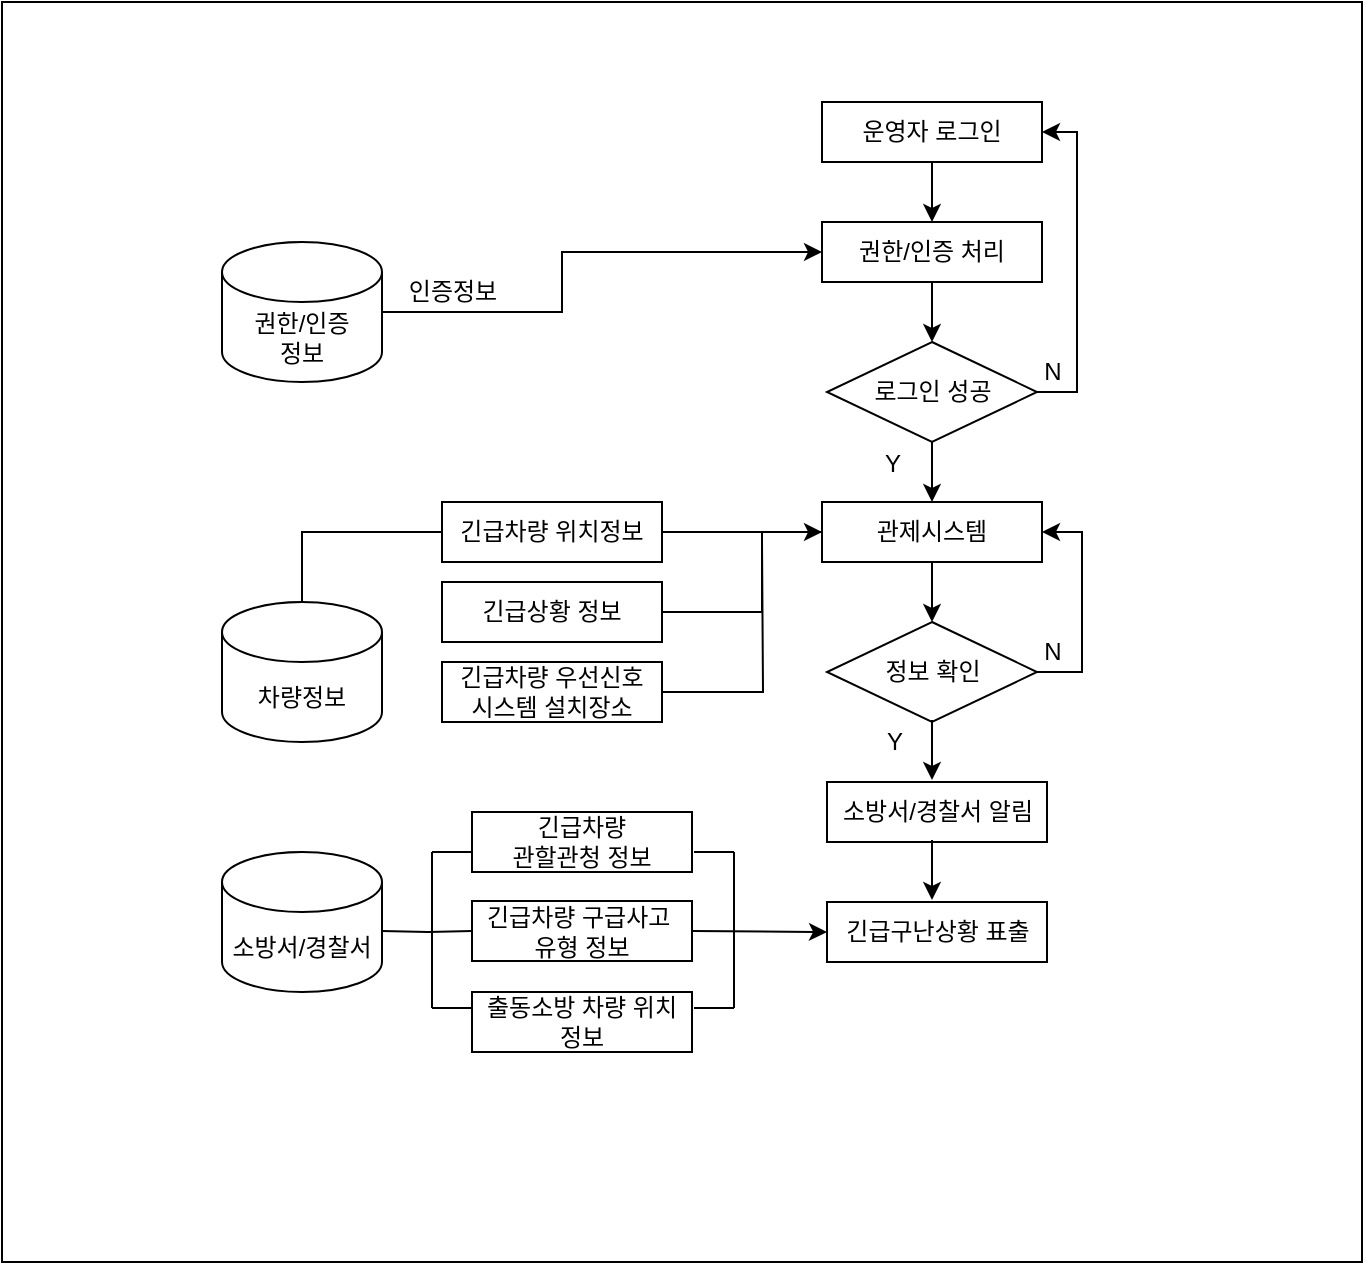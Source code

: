 <mxfile version="20.6.0" type="github">
  <diagram id="C5RBs43oDa-KdzZeNtuy" name="Page-1">
    <mxGraphModel dx="1747" dy="504" grid="1" gridSize="10" guides="1" tooltips="1" connect="1" arrows="1" fold="1" page="1" pageScale="1" pageWidth="827" pageHeight="1169" math="0" shadow="0">
      <root>
        <mxCell id="WIyWlLk6GJQsqaUBKTNV-0" />
        <mxCell id="WIyWlLk6GJQsqaUBKTNV-1" parent="WIyWlLk6GJQsqaUBKTNV-0" />
        <mxCell id="dXCsXWzUOnE5lSZDAf7W-0" value="" style="rounded=0;whiteSpace=wrap;html=1;" parent="WIyWlLk6GJQsqaUBKTNV-1" vertex="1">
          <mxGeometry x="-140" y="70" width="680" height="630" as="geometry" />
        </mxCell>
        <mxCell id="dXCsXWzUOnE5lSZDAf7W-1" value="권한/인증&lt;br&gt;정보" style="shape=cylinder3;whiteSpace=wrap;html=1;boundedLbl=1;backgroundOutline=1;size=15;" parent="WIyWlLk6GJQsqaUBKTNV-1" vertex="1">
          <mxGeometry x="-30" y="190" width="80" height="70" as="geometry" />
        </mxCell>
        <mxCell id="dXCsXWzUOnE5lSZDAf7W-2" value="운영자 로그인" style="rounded=0;whiteSpace=wrap;html=1;" parent="WIyWlLk6GJQsqaUBKTNV-1" vertex="1">
          <mxGeometry x="270" y="120" width="110" height="30" as="geometry" />
        </mxCell>
        <mxCell id="dXCsXWzUOnE5lSZDAf7W-3" value="권한/인증 처리" style="rounded=0;whiteSpace=wrap;html=1;" parent="WIyWlLk6GJQsqaUBKTNV-1" vertex="1">
          <mxGeometry x="270" y="180" width="110" height="30" as="geometry" />
        </mxCell>
        <mxCell id="dXCsXWzUOnE5lSZDAf7W-13" value="" style="edgeStyle=orthogonalEdgeStyle;rounded=0;orthogonalLoop=1;jettySize=auto;html=1;entryX=1;entryY=0.5;entryDx=0;entryDy=0;exitX=1;exitY=0.5;exitDx=0;exitDy=0;" parent="WIyWlLk6GJQsqaUBKTNV-1" source="dXCsXWzUOnE5lSZDAf7W-4" target="dXCsXWzUOnE5lSZDAf7W-2" edge="1">
          <mxGeometry relative="1" as="geometry">
            <mxPoint x="420" y="140" as="targetPoint" />
          </mxGeometry>
        </mxCell>
        <mxCell id="dXCsXWzUOnE5lSZDAf7W-4" value="로그인 성공" style="rhombus;whiteSpace=wrap;html=1;" parent="WIyWlLk6GJQsqaUBKTNV-1" vertex="1">
          <mxGeometry x="272.5" y="240" width="105" height="50" as="geometry" />
        </mxCell>
        <mxCell id="dXCsXWzUOnE5lSZDAf7W-7" value="" style="edgeStyle=elbowEdgeStyle;elbow=horizontal;endArrow=classic;html=1;rounded=0;entryX=0;entryY=0.5;entryDx=0;entryDy=0;exitX=1;exitY=0.5;exitDx=0;exitDy=0;exitPerimeter=0;" parent="WIyWlLk6GJQsqaUBKTNV-1" source="dXCsXWzUOnE5lSZDAf7W-1" target="dXCsXWzUOnE5lSZDAf7W-3" edge="1">
          <mxGeometry width="50" height="50" relative="1" as="geometry">
            <mxPoint x="110" y="210" as="sourcePoint" />
            <mxPoint x="160" y="160" as="targetPoint" />
            <Array as="points">
              <mxPoint x="140" y="240" />
            </Array>
          </mxGeometry>
        </mxCell>
        <mxCell id="dXCsXWzUOnE5lSZDAf7W-8" value="인증정보" style="text;html=1;resizable=0;autosize=1;align=center;verticalAlign=middle;points=[];fillColor=none;strokeColor=none;rounded=0;" parent="WIyWlLk6GJQsqaUBKTNV-1" vertex="1">
          <mxGeometry x="50" y="200" width="70" height="30" as="geometry" />
        </mxCell>
        <mxCell id="dXCsXWzUOnE5lSZDAf7W-9" value="" style="endArrow=classic;html=1;rounded=0;exitX=0.5;exitY=1;exitDx=0;exitDy=0;entryX=0.5;entryY=0;entryDx=0;entryDy=0;" parent="WIyWlLk6GJQsqaUBKTNV-1" source="dXCsXWzUOnE5lSZDAf7W-2" target="dXCsXWzUOnE5lSZDAf7W-3" edge="1">
          <mxGeometry width="50" height="50" relative="1" as="geometry">
            <mxPoint x="260" y="230" as="sourcePoint" />
            <mxPoint x="310" y="180" as="targetPoint" />
          </mxGeometry>
        </mxCell>
        <mxCell id="dXCsXWzUOnE5lSZDAf7W-10" value="" style="endArrow=classic;html=1;rounded=0;entryX=0.5;entryY=0;entryDx=0;entryDy=0;exitX=0.5;exitY=1;exitDx=0;exitDy=0;" parent="WIyWlLk6GJQsqaUBKTNV-1" source="dXCsXWzUOnE5lSZDAf7W-3" target="dXCsXWzUOnE5lSZDAf7W-4" edge="1">
          <mxGeometry width="50" height="50" relative="1" as="geometry">
            <mxPoint x="260" y="230" as="sourcePoint" />
            <mxPoint x="310" y="180" as="targetPoint" />
          </mxGeometry>
        </mxCell>
        <mxCell id="dXCsXWzUOnE5lSZDAf7W-11" value="" style="endArrow=classic;html=1;rounded=0;exitX=0.5;exitY=1;exitDx=0;exitDy=0;" parent="WIyWlLk6GJQsqaUBKTNV-1" source="dXCsXWzUOnE5lSZDAf7W-4" edge="1">
          <mxGeometry width="50" height="50" relative="1" as="geometry">
            <mxPoint x="260" y="230" as="sourcePoint" />
            <mxPoint x="325" y="320" as="targetPoint" />
          </mxGeometry>
        </mxCell>
        <mxCell id="dXCsXWzUOnE5lSZDAf7W-14" value="N" style="text;html=1;resizable=0;autosize=1;align=center;verticalAlign=middle;points=[];fillColor=none;strokeColor=none;rounded=0;" parent="WIyWlLk6GJQsqaUBKTNV-1" vertex="1">
          <mxGeometry x="370" y="240" width="30" height="30" as="geometry" />
        </mxCell>
        <mxCell id="dXCsXWzUOnE5lSZDAf7W-16" value="Y" style="text;html=1;align=center;verticalAlign=middle;resizable=0;points=[];autosize=1;strokeColor=none;fillColor=none;" parent="WIyWlLk6GJQsqaUBKTNV-1" vertex="1">
          <mxGeometry x="290" y="286" width="30" height="30" as="geometry" />
        </mxCell>
        <mxCell id="dXCsXWzUOnE5lSZDAf7W-19" value="관제시스템" style="rounded=0;whiteSpace=wrap;html=1;" parent="WIyWlLk6GJQsqaUBKTNV-1" vertex="1">
          <mxGeometry x="270" y="320" width="110" height="30" as="geometry" />
        </mxCell>
        <mxCell id="JHsoXekGntLmaK2EYn77-10" value="" style="edgeStyle=orthogonalEdgeStyle;rounded=0;orthogonalLoop=1;jettySize=auto;html=1;entryX=0;entryY=0.5;entryDx=0;entryDy=0;" edge="1" parent="WIyWlLk6GJQsqaUBKTNV-1" source="dXCsXWzUOnE5lSZDAf7W-117" target="dXCsXWzUOnE5lSZDAf7W-19">
          <mxGeometry relative="1" as="geometry">
            <Array as="points">
              <mxPoint x="10" y="335" />
            </Array>
          </mxGeometry>
        </mxCell>
        <mxCell id="dXCsXWzUOnE5lSZDAf7W-117" value="차량정보" style="shape=cylinder3;whiteSpace=wrap;html=1;boundedLbl=1;backgroundOutline=1;size=15;" parent="WIyWlLk6GJQsqaUBKTNV-1" vertex="1">
          <mxGeometry x="-30" y="370" width="80" height="70" as="geometry" />
        </mxCell>
        <mxCell id="JHsoXekGntLmaK2EYn77-36" value="" style="edgeStyle=orthogonalEdgeStyle;rounded=0;orthogonalLoop=1;jettySize=auto;html=1;endArrow=none;endFill=0;entryX=0;entryY=0.5;entryDx=0;entryDy=0;" edge="1" parent="WIyWlLk6GJQsqaUBKTNV-1" target="JHsoXekGntLmaK2EYn77-7">
          <mxGeometry relative="1" as="geometry">
            <mxPoint x="50" y="534.5" as="sourcePoint" />
          </mxGeometry>
        </mxCell>
        <mxCell id="JHsoXekGntLmaK2EYn77-1" value="소방서/경찰서 알림" style="rounded=0;whiteSpace=wrap;html=1;" vertex="1" parent="WIyWlLk6GJQsqaUBKTNV-1">
          <mxGeometry x="272.5" y="460" width="110" height="30" as="geometry" />
        </mxCell>
        <mxCell id="JHsoXekGntLmaK2EYn77-3" value="긴급차량 위치정보" style="rounded=0;whiteSpace=wrap;html=1;" vertex="1" parent="WIyWlLk6GJQsqaUBKTNV-1">
          <mxGeometry x="80" y="320" width="110" height="30" as="geometry" />
        </mxCell>
        <mxCell id="JHsoXekGntLmaK2EYn77-15" value="" style="edgeStyle=orthogonalEdgeStyle;rounded=0;orthogonalLoop=1;jettySize=auto;html=1;endArrow=none;endFill=0;" edge="1" parent="WIyWlLk6GJQsqaUBKTNV-1" source="JHsoXekGntLmaK2EYn77-4" target="dXCsXWzUOnE5lSZDAf7W-19">
          <mxGeometry relative="1" as="geometry">
            <Array as="points">
              <mxPoint x="240" y="375" />
              <mxPoint x="240" y="335" />
            </Array>
          </mxGeometry>
        </mxCell>
        <mxCell id="JHsoXekGntLmaK2EYn77-4" value="긴급상황 정보" style="rounded=0;whiteSpace=wrap;html=1;" vertex="1" parent="WIyWlLk6GJQsqaUBKTNV-1">
          <mxGeometry x="80" y="360" width="110" height="30" as="geometry" />
        </mxCell>
        <mxCell id="JHsoXekGntLmaK2EYn77-14" value="" style="edgeStyle=orthogonalEdgeStyle;rounded=0;orthogonalLoop=1;jettySize=auto;html=1;endArrow=none;endFill=0;" edge="1" parent="WIyWlLk6GJQsqaUBKTNV-1" source="JHsoXekGntLmaK2EYn77-5">
          <mxGeometry relative="1" as="geometry">
            <mxPoint x="240" y="340" as="targetPoint" />
          </mxGeometry>
        </mxCell>
        <mxCell id="JHsoXekGntLmaK2EYn77-5" value="긴급차량 우선신호&lt;br&gt;시스템 설치장소" style="rounded=0;whiteSpace=wrap;html=1;" vertex="1" parent="WIyWlLk6GJQsqaUBKTNV-1">
          <mxGeometry x="80" y="400" width="110" height="30" as="geometry" />
        </mxCell>
        <mxCell id="JHsoXekGntLmaK2EYn77-6" value="긴급차량&lt;br&gt;관할관청 정보" style="rounded=0;whiteSpace=wrap;html=1;" vertex="1" parent="WIyWlLk6GJQsqaUBKTNV-1">
          <mxGeometry x="95" y="475" width="110" height="30" as="geometry" />
        </mxCell>
        <mxCell id="JHsoXekGntLmaK2EYn77-7" value="긴급차량 구급사고&amp;nbsp;&lt;br&gt;유형 정보" style="rounded=0;whiteSpace=wrap;html=1;" vertex="1" parent="WIyWlLk6GJQsqaUBKTNV-1">
          <mxGeometry x="95" y="519.5" width="110" height="30" as="geometry" />
        </mxCell>
        <mxCell id="JHsoXekGntLmaK2EYn77-8" value="출동소방 차량 위치 정보" style="rounded=0;whiteSpace=wrap;html=1;" vertex="1" parent="WIyWlLk6GJQsqaUBKTNV-1">
          <mxGeometry x="95" y="565" width="110" height="30" as="geometry" />
        </mxCell>
        <mxCell id="JHsoXekGntLmaK2EYn77-20" value="" style="edgeStyle=orthogonalEdgeStyle;rounded=0;orthogonalLoop=1;jettySize=auto;html=1;endArrow=classic;endFill=1;entryX=1;entryY=0.5;entryDx=0;entryDy=0;" edge="1" parent="WIyWlLk6GJQsqaUBKTNV-1" source="JHsoXekGntLmaK2EYn77-16" target="dXCsXWzUOnE5lSZDAf7W-19">
          <mxGeometry relative="1" as="geometry">
            <Array as="points">
              <mxPoint x="400" y="405" />
              <mxPoint x="400" y="335" />
            </Array>
          </mxGeometry>
        </mxCell>
        <mxCell id="JHsoXekGntLmaK2EYn77-16" value="정보 확인" style="rhombus;whiteSpace=wrap;html=1;" vertex="1" parent="WIyWlLk6GJQsqaUBKTNV-1">
          <mxGeometry x="272.5" y="380" width="105" height="50" as="geometry" />
        </mxCell>
        <mxCell id="JHsoXekGntLmaK2EYn77-17" value="Y" style="text;html=1;align=center;verticalAlign=middle;resizable=0;points=[];autosize=1;strokeColor=none;fillColor=none;" vertex="1" parent="WIyWlLk6GJQsqaUBKTNV-1">
          <mxGeometry x="291" y="425" width="30" height="30" as="geometry" />
        </mxCell>
        <mxCell id="JHsoXekGntLmaK2EYn77-18" value="" style="endArrow=classic;html=1;rounded=0;exitX=0.5;exitY=1;exitDx=0;exitDy=0;" edge="1" parent="WIyWlLk6GJQsqaUBKTNV-1">
          <mxGeometry width="50" height="50" relative="1" as="geometry">
            <mxPoint x="325" y="350" as="sourcePoint" />
            <mxPoint x="325" y="380" as="targetPoint" />
          </mxGeometry>
        </mxCell>
        <mxCell id="JHsoXekGntLmaK2EYn77-19" value="N" style="text;html=1;resizable=0;autosize=1;align=center;verticalAlign=middle;points=[];fillColor=none;strokeColor=none;rounded=0;" vertex="1" parent="WIyWlLk6GJQsqaUBKTNV-1">
          <mxGeometry x="370" y="380" width="30" height="30" as="geometry" />
        </mxCell>
        <mxCell id="JHsoXekGntLmaK2EYn77-26" value="" style="endArrow=classic;html=1;rounded=0;exitX=0.5;exitY=1;exitDx=0;exitDy=0;" edge="1" parent="WIyWlLk6GJQsqaUBKTNV-1">
          <mxGeometry width="50" height="50" relative="1" as="geometry">
            <mxPoint x="325" y="429" as="sourcePoint" />
            <mxPoint x="325" y="459" as="targetPoint" />
          </mxGeometry>
        </mxCell>
        <mxCell id="JHsoXekGntLmaK2EYn77-34" value="긴급구난상황 표출" style="rounded=0;whiteSpace=wrap;html=1;" vertex="1" parent="WIyWlLk6GJQsqaUBKTNV-1">
          <mxGeometry x="272.5" y="520" width="110" height="30" as="geometry" />
        </mxCell>
        <mxCell id="JHsoXekGntLmaK2EYn77-35" value="" style="endArrow=classic;html=1;rounded=0;exitX=0.5;exitY=1;exitDx=0;exitDy=0;" edge="1" parent="WIyWlLk6GJQsqaUBKTNV-1">
          <mxGeometry width="50" height="50" relative="1" as="geometry">
            <mxPoint x="325" y="489" as="sourcePoint" />
            <mxPoint x="325" y="519" as="targetPoint" />
          </mxGeometry>
        </mxCell>
        <mxCell id="JHsoXekGntLmaK2EYn77-37" value="" style="endArrow=none;html=1;rounded=0;" edge="1" parent="WIyWlLk6GJQsqaUBKTNV-1">
          <mxGeometry width="50" height="50" relative="1" as="geometry">
            <mxPoint x="75" y="535" as="sourcePoint" />
            <mxPoint x="75" y="495" as="targetPoint" />
          </mxGeometry>
        </mxCell>
        <mxCell id="JHsoXekGntLmaK2EYn77-38" value="" style="endArrow=none;html=1;rounded=0;" edge="1" parent="WIyWlLk6GJQsqaUBKTNV-1">
          <mxGeometry width="50" height="50" relative="1" as="geometry">
            <mxPoint x="75" y="573" as="sourcePoint" />
            <mxPoint x="75" y="533" as="targetPoint" />
          </mxGeometry>
        </mxCell>
        <mxCell id="JHsoXekGntLmaK2EYn77-39" value="" style="endArrow=none;html=1;rounded=0;" edge="1" parent="WIyWlLk6GJQsqaUBKTNV-1">
          <mxGeometry width="50" height="50" relative="1" as="geometry">
            <mxPoint x="75" y="495" as="sourcePoint" />
            <mxPoint x="95" y="495" as="targetPoint" />
          </mxGeometry>
        </mxCell>
        <mxCell id="JHsoXekGntLmaK2EYn77-40" value="" style="endArrow=none;html=1;rounded=0;" edge="1" parent="WIyWlLk6GJQsqaUBKTNV-1">
          <mxGeometry width="50" height="50" relative="1" as="geometry">
            <mxPoint x="75" y="573" as="sourcePoint" />
            <mxPoint x="95" y="573" as="targetPoint" />
          </mxGeometry>
        </mxCell>
        <mxCell id="JHsoXekGntLmaK2EYn77-42" value="" style="endArrow=none;html=1;rounded=0;" edge="1" parent="WIyWlLk6GJQsqaUBKTNV-1">
          <mxGeometry width="50" height="50" relative="1" as="geometry">
            <mxPoint x="226" y="535.0" as="sourcePoint" />
            <mxPoint x="226" y="495.0" as="targetPoint" />
          </mxGeometry>
        </mxCell>
        <mxCell id="JHsoXekGntLmaK2EYn77-43" value="" style="endArrow=none;html=1;rounded=0;" edge="1" parent="WIyWlLk6GJQsqaUBKTNV-1">
          <mxGeometry width="50" height="50" relative="1" as="geometry">
            <mxPoint x="226" y="573" as="sourcePoint" />
            <mxPoint x="226" y="533" as="targetPoint" />
          </mxGeometry>
        </mxCell>
        <mxCell id="JHsoXekGntLmaK2EYn77-44" value="" style="endArrow=none;html=1;rounded=0;" edge="1" parent="WIyWlLk6GJQsqaUBKTNV-1">
          <mxGeometry width="50" height="50" relative="1" as="geometry">
            <mxPoint x="206" y="495.0" as="sourcePoint" />
            <mxPoint x="226" y="495.0" as="targetPoint" />
          </mxGeometry>
        </mxCell>
        <mxCell id="JHsoXekGntLmaK2EYn77-45" value="" style="endArrow=none;html=1;rounded=0;" edge="1" parent="WIyWlLk6GJQsqaUBKTNV-1">
          <mxGeometry width="50" height="50" relative="1" as="geometry">
            <mxPoint x="206" y="573" as="sourcePoint" />
            <mxPoint x="226" y="573" as="targetPoint" />
          </mxGeometry>
        </mxCell>
        <mxCell id="JHsoXekGntLmaK2EYn77-48" value="소방서/경찰서" style="shape=cylinder3;whiteSpace=wrap;html=1;boundedLbl=1;backgroundOutline=1;size=15;" vertex="1" parent="WIyWlLk6GJQsqaUBKTNV-1">
          <mxGeometry x="-30" y="495" width="80" height="70" as="geometry" />
        </mxCell>
        <mxCell id="JHsoXekGntLmaK2EYn77-50" value="" style="endArrow=classic;html=1;rounded=0;exitX=1;exitY=0.5;exitDx=0;exitDy=0;entryX=0;entryY=0.5;entryDx=0;entryDy=0;" edge="1" parent="WIyWlLk6GJQsqaUBKTNV-1" source="JHsoXekGntLmaK2EYn77-7" target="JHsoXekGntLmaK2EYn77-34">
          <mxGeometry width="50" height="50" relative="1" as="geometry">
            <mxPoint x="90" y="470" as="sourcePoint" />
            <mxPoint x="140" y="420" as="targetPoint" />
          </mxGeometry>
        </mxCell>
      </root>
    </mxGraphModel>
  </diagram>
</mxfile>
